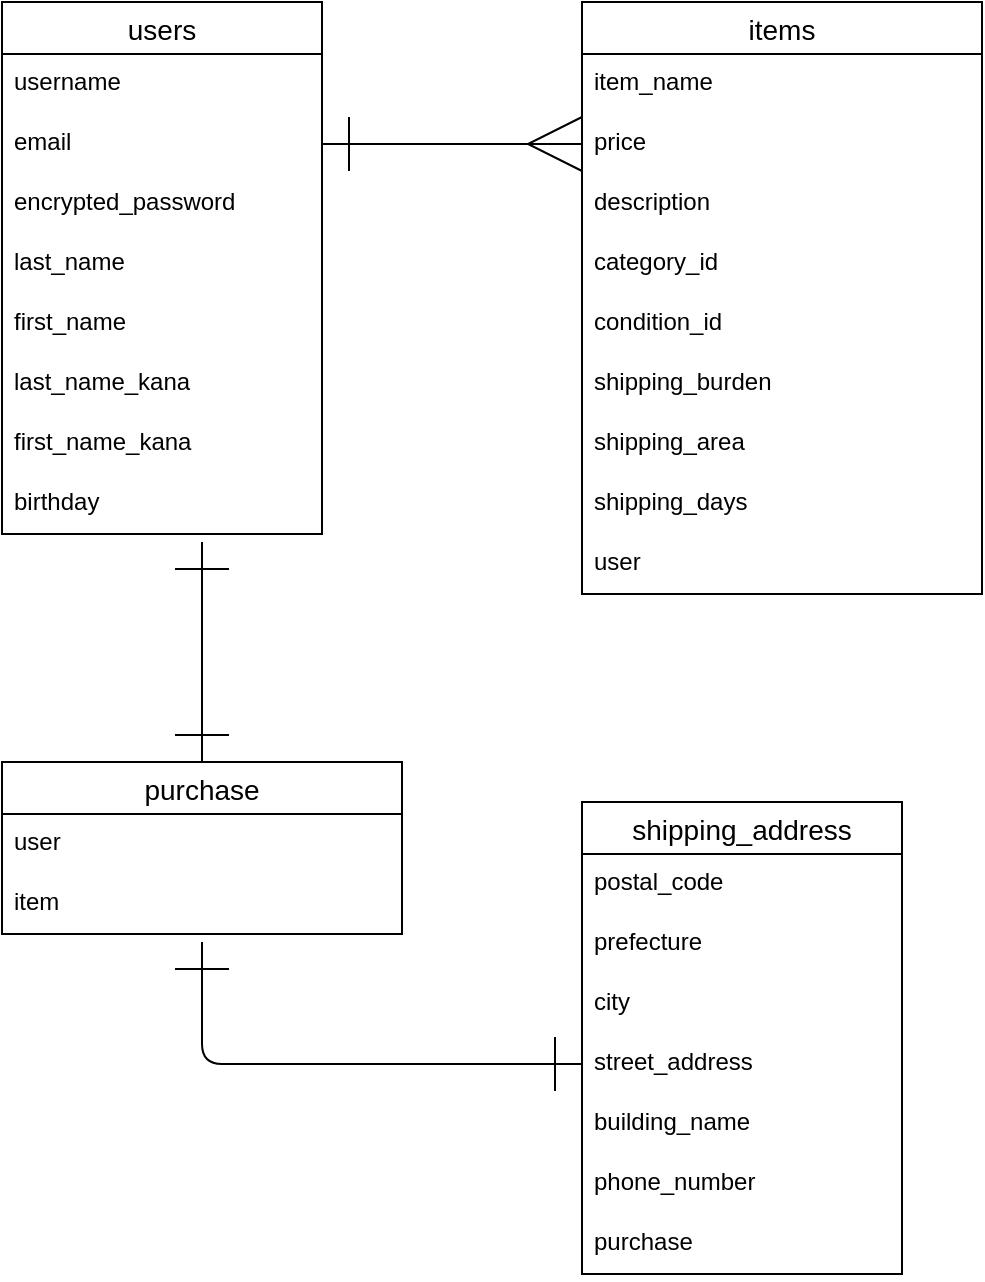 <mxfile>
    <diagram id="QWt5Njx8KKRFBF5kM7WJ" name="ページ1">
        <mxGraphModel dx="808" dy="727" grid="1" gridSize="10" guides="1" tooltips="1" connect="1" arrows="1" fold="1" page="1" pageScale="1" pageWidth="827" pageHeight="1169" math="0" shadow="0">
            <root>
                <mxCell id="0"/>
                <mxCell id="1" parent="0"/>
                <mxCell id="JLa_qJ1yqbKClG0ipo85-51" value="users" style="swimlane;fontStyle=0;childLayout=stackLayout;horizontal=1;startSize=26;horizontalStack=0;resizeParent=1;resizeParentMax=0;resizeLast=0;collapsible=1;marginBottom=0;align=center;fontSize=14;" vertex="1" parent="1">
                    <mxGeometry x="150" y="40" width="160" height="266" as="geometry"/>
                </mxCell>
                <mxCell id="JLa_qJ1yqbKClG0ipo85-52" value="username" style="text;strokeColor=none;fillColor=none;spacingLeft=4;spacingRight=4;overflow=hidden;rotatable=0;points=[[0,0.5],[1,0.5]];portConstraint=eastwest;fontSize=12;" vertex="1" parent="JLa_qJ1yqbKClG0ipo85-51">
                    <mxGeometry y="26" width="160" height="30" as="geometry"/>
                </mxCell>
                <mxCell id="JLa_qJ1yqbKClG0ipo85-53" value="email" style="text;strokeColor=none;fillColor=none;spacingLeft=4;spacingRight=4;overflow=hidden;rotatable=0;points=[[0,0.5],[1,0.5]];portConstraint=eastwest;fontSize=12;" vertex="1" parent="JLa_qJ1yqbKClG0ipo85-51">
                    <mxGeometry y="56" width="160" height="30" as="geometry"/>
                </mxCell>
                <mxCell id="JLa_qJ1yqbKClG0ipo85-55" value="encrypted_password" style="text;strokeColor=none;fillColor=none;spacingLeft=4;spacingRight=4;overflow=hidden;rotatable=0;points=[[0,0.5],[1,0.5]];portConstraint=eastwest;fontSize=12;" vertex="1" parent="JLa_qJ1yqbKClG0ipo85-51">
                    <mxGeometry y="86" width="160" height="30" as="geometry"/>
                </mxCell>
                <mxCell id="JLa_qJ1yqbKClG0ipo85-125" value="last_name" style="text;strokeColor=none;fillColor=none;spacingLeft=4;spacingRight=4;overflow=hidden;rotatable=0;points=[[0,0.5],[1,0.5]];portConstraint=eastwest;fontSize=12;" vertex="1" parent="JLa_qJ1yqbKClG0ipo85-51">
                    <mxGeometry y="116" width="160" height="30" as="geometry"/>
                </mxCell>
                <mxCell id="JLa_qJ1yqbKClG0ipo85-127" value="first_name" style="text;strokeColor=none;fillColor=none;spacingLeft=4;spacingRight=4;overflow=hidden;rotatable=0;points=[[0,0.5],[1,0.5]];portConstraint=eastwest;fontSize=12;" vertex="1" parent="JLa_qJ1yqbKClG0ipo85-51">
                    <mxGeometry y="146" width="160" height="30" as="geometry"/>
                </mxCell>
                <mxCell id="JLa_qJ1yqbKClG0ipo85-128" value="last_name_kana" style="text;strokeColor=none;fillColor=none;spacingLeft=4;spacingRight=4;overflow=hidden;rotatable=0;points=[[0,0.5],[1,0.5]];portConstraint=eastwest;fontSize=12;" vertex="1" parent="JLa_qJ1yqbKClG0ipo85-51">
                    <mxGeometry y="176" width="160" height="30" as="geometry"/>
                </mxCell>
                <mxCell id="JLa_qJ1yqbKClG0ipo85-129" value="first_name_kana" style="text;strokeColor=none;fillColor=none;spacingLeft=4;spacingRight=4;overflow=hidden;rotatable=0;points=[[0,0.5],[1,0.5]];portConstraint=eastwest;fontSize=12;" vertex="1" parent="JLa_qJ1yqbKClG0ipo85-51">
                    <mxGeometry y="206" width="160" height="30" as="geometry"/>
                </mxCell>
                <mxCell id="JLa_qJ1yqbKClG0ipo85-158" value="birthday" style="text;strokeColor=none;fillColor=none;spacingLeft=4;spacingRight=4;overflow=hidden;rotatable=0;points=[[0,0.5],[1,0.5]];portConstraint=eastwest;fontSize=12;" vertex="1" parent="JLa_qJ1yqbKClG0ipo85-51">
                    <mxGeometry y="236" width="160" height="30" as="geometry"/>
                </mxCell>
                <mxCell id="JLa_qJ1yqbKClG0ipo85-58" value="items" style="swimlane;fontStyle=0;childLayout=stackLayout;horizontal=1;startSize=26;horizontalStack=0;resizeParent=1;resizeParentMax=0;resizeLast=0;collapsible=1;marginBottom=0;align=center;fontSize=14;" vertex="1" parent="1">
                    <mxGeometry x="440" y="40" width="200" height="296" as="geometry"/>
                </mxCell>
                <mxCell id="JLa_qJ1yqbKClG0ipo85-59" value="item_name" style="text;strokeColor=none;fillColor=none;spacingLeft=4;spacingRight=4;overflow=hidden;rotatable=0;points=[[0,0.5],[1,0.5]];portConstraint=eastwest;fontSize=12;" vertex="1" parent="JLa_qJ1yqbKClG0ipo85-58">
                    <mxGeometry y="26" width="200" height="30" as="geometry"/>
                </mxCell>
                <mxCell id="JLa_qJ1yqbKClG0ipo85-61" value="price" style="text;strokeColor=none;fillColor=none;spacingLeft=4;spacingRight=4;overflow=hidden;rotatable=0;points=[[0,0.5],[1,0.5]];portConstraint=eastwest;fontSize=12;" vertex="1" parent="JLa_qJ1yqbKClG0ipo85-58">
                    <mxGeometry y="56" width="200" height="30" as="geometry"/>
                </mxCell>
                <mxCell id="JLa_qJ1yqbKClG0ipo85-72" value="description" style="text;strokeColor=none;fillColor=none;spacingLeft=4;spacingRight=4;overflow=hidden;rotatable=0;points=[[0,0.5],[1,0.5]];portConstraint=eastwest;fontSize=12;" vertex="1" parent="JLa_qJ1yqbKClG0ipo85-58">
                    <mxGeometry y="86" width="200" height="30" as="geometry"/>
                </mxCell>
                <mxCell id="JLa_qJ1yqbKClG0ipo85-73" value="category_id" style="text;strokeColor=none;fillColor=none;spacingLeft=4;spacingRight=4;overflow=hidden;rotatable=0;points=[[0,0.5],[1,0.5]];portConstraint=eastwest;fontSize=12;" vertex="1" parent="JLa_qJ1yqbKClG0ipo85-58">
                    <mxGeometry y="116" width="200" height="30" as="geometry"/>
                </mxCell>
                <mxCell id="JLa_qJ1yqbKClG0ipo85-70" value="condition_id" style="text;strokeColor=none;fillColor=none;spacingLeft=4;spacingRight=4;overflow=hidden;rotatable=0;points=[[0,0.5],[1,0.5]];portConstraint=eastwest;fontSize=12;" vertex="1" parent="JLa_qJ1yqbKClG0ipo85-58">
                    <mxGeometry y="146" width="200" height="30" as="geometry"/>
                </mxCell>
                <mxCell id="JLa_qJ1yqbKClG0ipo85-83" value="shipping_burden" style="text;strokeColor=none;fillColor=none;spacingLeft=4;spacingRight=4;overflow=hidden;rotatable=0;points=[[0,0.5],[1,0.5]];portConstraint=eastwest;fontSize=12;" vertex="1" parent="JLa_qJ1yqbKClG0ipo85-58">
                    <mxGeometry y="176" width="200" height="30" as="geometry"/>
                </mxCell>
                <mxCell id="JLa_qJ1yqbKClG0ipo85-151" value="shipping_area" style="text;strokeColor=none;fillColor=none;spacingLeft=4;spacingRight=4;overflow=hidden;rotatable=0;points=[[0,0.5],[1,0.5]];portConstraint=eastwest;fontSize=12;" vertex="1" parent="JLa_qJ1yqbKClG0ipo85-58">
                    <mxGeometry y="206" width="200" height="30" as="geometry"/>
                </mxCell>
                <mxCell id="JLa_qJ1yqbKClG0ipo85-152" value="shipping_days" style="text;strokeColor=none;fillColor=none;spacingLeft=4;spacingRight=4;overflow=hidden;rotatable=0;points=[[0,0.5],[1,0.5]];portConstraint=eastwest;fontSize=12;" vertex="1" parent="JLa_qJ1yqbKClG0ipo85-58">
                    <mxGeometry y="236" width="200" height="30" as="geometry"/>
                </mxCell>
                <mxCell id="JLa_qJ1yqbKClG0ipo85-150" value="user" style="text;strokeColor=none;fillColor=none;spacingLeft=4;spacingRight=4;overflow=hidden;rotatable=0;points=[[0,0.5],[1,0.5]];portConstraint=eastwest;fontSize=12;" vertex="1" parent="JLa_qJ1yqbKClG0ipo85-58">
                    <mxGeometry y="266" width="200" height="30" as="geometry"/>
                </mxCell>
                <mxCell id="JLa_qJ1yqbKClG0ipo85-108" value="shipping_address" style="swimlane;fontStyle=0;childLayout=stackLayout;horizontal=1;startSize=26;horizontalStack=0;resizeParent=1;resizeParentMax=0;resizeLast=0;collapsible=1;marginBottom=0;align=center;fontSize=14;" vertex="1" parent="1">
                    <mxGeometry x="440" y="440" width="160" height="236" as="geometry"/>
                </mxCell>
                <mxCell id="JLa_qJ1yqbKClG0ipo85-109" value="postal_code" style="text;strokeColor=none;fillColor=none;spacingLeft=4;spacingRight=4;overflow=hidden;rotatable=0;points=[[0,0.5],[1,0.5]];portConstraint=eastwest;fontSize=12;" vertex="1" parent="JLa_qJ1yqbKClG0ipo85-108">
                    <mxGeometry y="26" width="160" height="30" as="geometry"/>
                </mxCell>
                <mxCell id="JLa_qJ1yqbKClG0ipo85-110" value="prefecture" style="text;strokeColor=none;fillColor=none;spacingLeft=4;spacingRight=4;overflow=hidden;rotatable=0;points=[[0,0.5],[1,0.5]];portConstraint=eastwest;fontSize=12;" vertex="1" parent="JLa_qJ1yqbKClG0ipo85-108">
                    <mxGeometry y="56" width="160" height="30" as="geometry"/>
                </mxCell>
                <mxCell id="JLa_qJ1yqbKClG0ipo85-116" value="city" style="text;strokeColor=none;fillColor=none;spacingLeft=4;spacingRight=4;overflow=hidden;rotatable=0;points=[[0,0.5],[1,0.5]];portConstraint=eastwest;fontSize=12;" vertex="1" parent="JLa_qJ1yqbKClG0ipo85-108">
                    <mxGeometry y="86" width="160" height="30" as="geometry"/>
                </mxCell>
                <mxCell id="JLa_qJ1yqbKClG0ipo85-114" value="street_address" style="text;strokeColor=none;fillColor=none;spacingLeft=4;spacingRight=4;overflow=hidden;rotatable=0;points=[[0,0.5],[1,0.5]];portConstraint=eastwest;fontSize=12;" vertex="1" parent="JLa_qJ1yqbKClG0ipo85-108">
                    <mxGeometry y="116" width="160" height="30" as="geometry"/>
                </mxCell>
                <mxCell id="JLa_qJ1yqbKClG0ipo85-115" value="building_name" style="text;strokeColor=none;fillColor=none;spacingLeft=4;spacingRight=4;overflow=hidden;rotatable=0;points=[[0,0.5],[1,0.5]];portConstraint=eastwest;fontSize=12;" vertex="1" parent="JLa_qJ1yqbKClG0ipo85-108">
                    <mxGeometry y="146" width="160" height="30" as="geometry"/>
                </mxCell>
                <mxCell id="JLa_qJ1yqbKClG0ipo85-111" value="phone_number" style="text;strokeColor=none;fillColor=none;spacingLeft=4;spacingRight=4;overflow=hidden;rotatable=0;points=[[0,0.5],[1,0.5]];portConstraint=eastwest;fontSize=12;" vertex="1" parent="JLa_qJ1yqbKClG0ipo85-108">
                    <mxGeometry y="176" width="160" height="30" as="geometry"/>
                </mxCell>
                <mxCell id="JLa_qJ1yqbKClG0ipo85-145" value="purchase" style="text;strokeColor=none;fillColor=none;spacingLeft=4;spacingRight=4;overflow=hidden;rotatable=0;points=[[0,0.5],[1,0.5]];portConstraint=eastwest;fontSize=12;" vertex="1" parent="JLa_qJ1yqbKClG0ipo85-108">
                    <mxGeometry y="206" width="160" height="30" as="geometry"/>
                </mxCell>
                <mxCell id="JLa_qJ1yqbKClG0ipo85-155" style="edgeStyle=none;html=1;exitX=0.5;exitY=0;exitDx=0;exitDy=0;startArrow=ERone;startFill=0;endArrow=ERone;endFill=0;startSize=25;endSize=25;targetPerimeterSpacing=21;" edge="1" parent="1" source="JLa_qJ1yqbKClG0ipo85-135">
                    <mxGeometry relative="1" as="geometry">
                        <mxPoint x="250" y="310" as="targetPoint"/>
                    </mxGeometry>
                </mxCell>
                <mxCell id="JLa_qJ1yqbKClG0ipo85-135" value="purchase" style="swimlane;fontStyle=0;childLayout=stackLayout;horizontal=1;startSize=26;horizontalStack=0;resizeParent=1;resizeParentMax=0;resizeLast=0;collapsible=1;marginBottom=0;align=center;fontSize=14;" vertex="1" parent="1">
                    <mxGeometry x="150" y="420" width="200" height="86" as="geometry"/>
                </mxCell>
                <mxCell id="JLa_qJ1yqbKClG0ipo85-140" value="user" style="text;strokeColor=none;fillColor=none;spacingLeft=4;spacingRight=4;overflow=hidden;rotatable=0;points=[[0,0.5],[1,0.5]];portConstraint=eastwest;fontSize=12;" vertex="1" parent="JLa_qJ1yqbKClG0ipo85-135">
                    <mxGeometry y="26" width="200" height="30" as="geometry"/>
                </mxCell>
                <mxCell id="JLa_qJ1yqbKClG0ipo85-139" value="item" style="text;strokeColor=none;fillColor=none;spacingLeft=4;spacingRight=4;overflow=hidden;rotatable=0;points=[[0,0.5],[1,0.5]];portConstraint=eastwest;fontSize=12;" vertex="1" parent="JLa_qJ1yqbKClG0ipo85-135">
                    <mxGeometry y="56" width="200" height="30" as="geometry"/>
                </mxCell>
                <mxCell id="JLa_qJ1yqbKClG0ipo85-146" style="edgeStyle=none;html=1;exitX=1;exitY=0.5;exitDx=0;exitDy=0;entryX=0;entryY=0.5;entryDx=0;entryDy=0;startArrow=ERone;startFill=0;endArrow=ERmany;endFill=0;startSize=25;endSize=25;targetPerimeterSpacing=21;" edge="1" parent="1" source="JLa_qJ1yqbKClG0ipo85-53" target="JLa_qJ1yqbKClG0ipo85-61">
                    <mxGeometry relative="1" as="geometry"/>
                </mxCell>
                <mxCell id="JLa_qJ1yqbKClG0ipo85-157" style="edgeStyle=none;html=1;exitX=0;exitY=0.5;exitDx=0;exitDy=0;startArrow=ERone;startFill=0;endArrow=ERone;endFill=0;startSize=25;endSize=25;targetPerimeterSpacing=21;" edge="1" parent="1" source="JLa_qJ1yqbKClG0ipo85-114">
                    <mxGeometry relative="1" as="geometry">
                        <mxPoint x="250" y="510" as="targetPoint"/>
                        <Array as="points">
                            <mxPoint x="250" y="571"/>
                        </Array>
                    </mxGeometry>
                </mxCell>
            </root>
        </mxGraphModel>
    </diagram>
</mxfile>